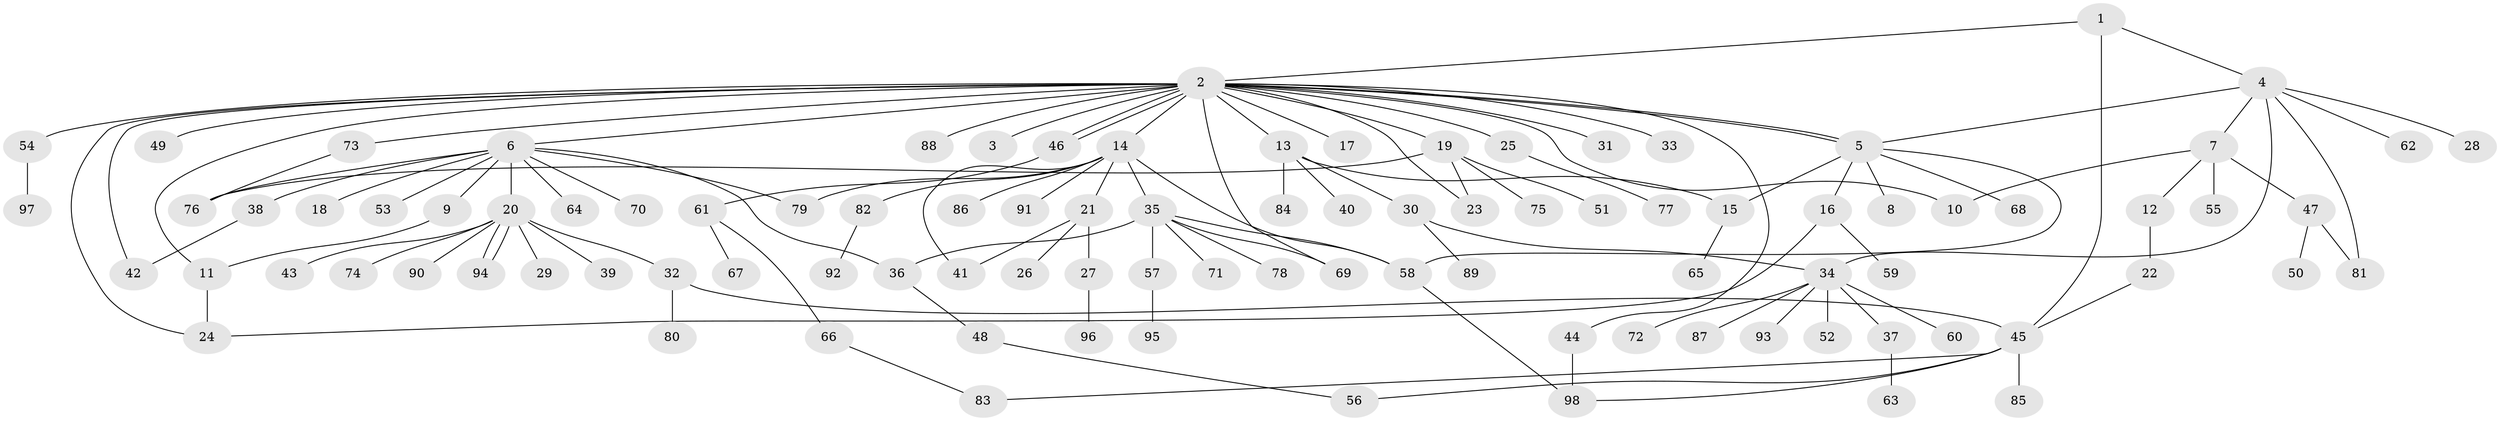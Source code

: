 // coarse degree distribution, {8: 0.0410958904109589, 24: 0.0136986301369863, 1: 0.589041095890411, 9: 0.0136986301369863, 10: 0.0136986301369863, 6: 0.0410958904109589, 3: 0.0821917808219178, 2: 0.136986301369863, 4: 0.0410958904109589, 7: 0.0273972602739726}
// Generated by graph-tools (version 1.1) at 2025/23/03/03/25 07:23:51]
// undirected, 98 vertices, 124 edges
graph export_dot {
graph [start="1"]
  node [color=gray90,style=filled];
  1;
  2;
  3;
  4;
  5;
  6;
  7;
  8;
  9;
  10;
  11;
  12;
  13;
  14;
  15;
  16;
  17;
  18;
  19;
  20;
  21;
  22;
  23;
  24;
  25;
  26;
  27;
  28;
  29;
  30;
  31;
  32;
  33;
  34;
  35;
  36;
  37;
  38;
  39;
  40;
  41;
  42;
  43;
  44;
  45;
  46;
  47;
  48;
  49;
  50;
  51;
  52;
  53;
  54;
  55;
  56;
  57;
  58;
  59;
  60;
  61;
  62;
  63;
  64;
  65;
  66;
  67;
  68;
  69;
  70;
  71;
  72;
  73;
  74;
  75;
  76;
  77;
  78;
  79;
  80;
  81;
  82;
  83;
  84;
  85;
  86;
  87;
  88;
  89;
  90;
  91;
  92;
  93;
  94;
  95;
  96;
  97;
  98;
  1 -- 2;
  1 -- 4;
  1 -- 45;
  2 -- 3;
  2 -- 5;
  2 -- 5;
  2 -- 6;
  2 -- 10;
  2 -- 11;
  2 -- 13;
  2 -- 14;
  2 -- 17;
  2 -- 19;
  2 -- 23;
  2 -- 24;
  2 -- 25;
  2 -- 31;
  2 -- 33;
  2 -- 42;
  2 -- 44;
  2 -- 46;
  2 -- 46;
  2 -- 49;
  2 -- 54;
  2 -- 69;
  2 -- 73;
  2 -- 88;
  4 -- 5;
  4 -- 7;
  4 -- 28;
  4 -- 34;
  4 -- 62;
  4 -- 81;
  5 -- 8;
  5 -- 15;
  5 -- 16;
  5 -- 58;
  5 -- 68;
  6 -- 9;
  6 -- 18;
  6 -- 20;
  6 -- 36;
  6 -- 38;
  6 -- 53;
  6 -- 64;
  6 -- 70;
  6 -- 76;
  6 -- 79;
  7 -- 10;
  7 -- 12;
  7 -- 47;
  7 -- 55;
  9 -- 11;
  11 -- 24;
  12 -- 22;
  13 -- 15;
  13 -- 30;
  13 -- 40;
  13 -- 84;
  14 -- 21;
  14 -- 35;
  14 -- 41;
  14 -- 58;
  14 -- 79;
  14 -- 82;
  14 -- 86;
  14 -- 91;
  15 -- 65;
  16 -- 24;
  16 -- 59;
  19 -- 23;
  19 -- 51;
  19 -- 75;
  19 -- 76;
  20 -- 29;
  20 -- 32;
  20 -- 39;
  20 -- 43;
  20 -- 74;
  20 -- 90;
  20 -- 94;
  20 -- 94;
  21 -- 26;
  21 -- 27;
  21 -- 41;
  22 -- 45;
  25 -- 77;
  27 -- 96;
  30 -- 34;
  30 -- 89;
  32 -- 45;
  32 -- 80;
  34 -- 37;
  34 -- 52;
  34 -- 60;
  34 -- 72;
  34 -- 87;
  34 -- 93;
  35 -- 36;
  35 -- 57;
  35 -- 58;
  35 -- 69;
  35 -- 71;
  35 -- 78;
  36 -- 48;
  37 -- 63;
  38 -- 42;
  44 -- 98;
  45 -- 56;
  45 -- 83;
  45 -- 85;
  45 -- 98;
  46 -- 61;
  47 -- 50;
  47 -- 81;
  48 -- 56;
  54 -- 97;
  57 -- 95;
  58 -- 98;
  61 -- 66;
  61 -- 67;
  66 -- 83;
  73 -- 76;
  82 -- 92;
}
